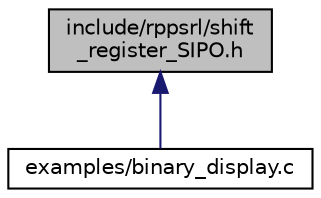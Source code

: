 digraph "include/rppsrl/shift_register_SIPO.h"
{
 // LATEX_PDF_SIZE
  edge [fontname="Helvetica",fontsize="10",labelfontname="Helvetica",labelfontsize="10"];
  node [fontname="Helvetica",fontsize="10",shape=record];
  Node1 [label="include/rppsrl/shift\l_register_SIPO.h",height=0.2,width=0.4,color="black", fillcolor="grey75", style="filled", fontcolor="black",tooltip="header for SN74HC595 shift register"];
  Node1 -> Node2 [dir="back",color="midnightblue",fontsize="10",style="solid",fontname="Helvetica"];
  Node2 [label="examples/binary_display.c",height=0.2,width=0.4,color="black", fillcolor="white", style="filled",URL="$binary__display_8c.html",tooltip="This is an example to demonstrate how to interface with an SN74HC595 shift register using the rppsr l..."];
}
